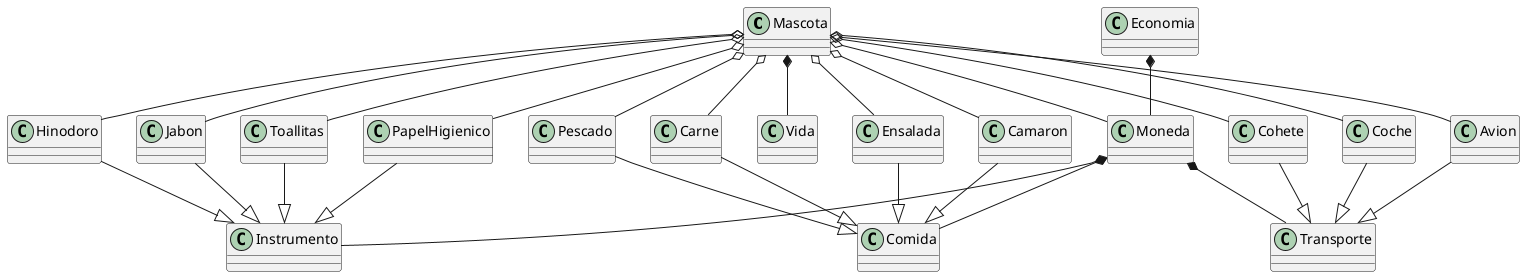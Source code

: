 @startuml mascota

class Mascota
class Vida
class PapelHigienico
class Toallitas
class Hinodoro
class Jabon
class Comida
class Instrumento
class Camaron
class Pescado
class Carne
class Ensalada
class Coche
class Avion
class Cohete
class Transporte
class Economia
class Moneda



Mascota *-- Vida
Mascota o-- PapelHigienico
Mascota o-- Toallitas
Mascota o-- Hinodoro
Mascota o-- Jabon

PapelHigienico --|> Instrumento
Toallitas --|> Instrumento
Hinodoro --|> Instrumento
Jabon --|> Instrumento

Mascota o-- Camaron
Mascota o-- Pescado
Mascota o-- Carne
Mascota o-- Ensalada

Camaron --|> Comida
Pescado --|> Comida
Carne --|> Comida
Ensalada --|> Comida

Mascota o-- Coche
Mascota o-- Avion
Mascota o-- Cohete

Coche --|> Transporte
Avion --|> Transporte
Cohete --|> Transporte

Economia *-- Moneda
Mascota o-- Moneda
Moneda *-- Comida
Moneda *-- Instrumento
Moneda *-- Transporte


@enduml